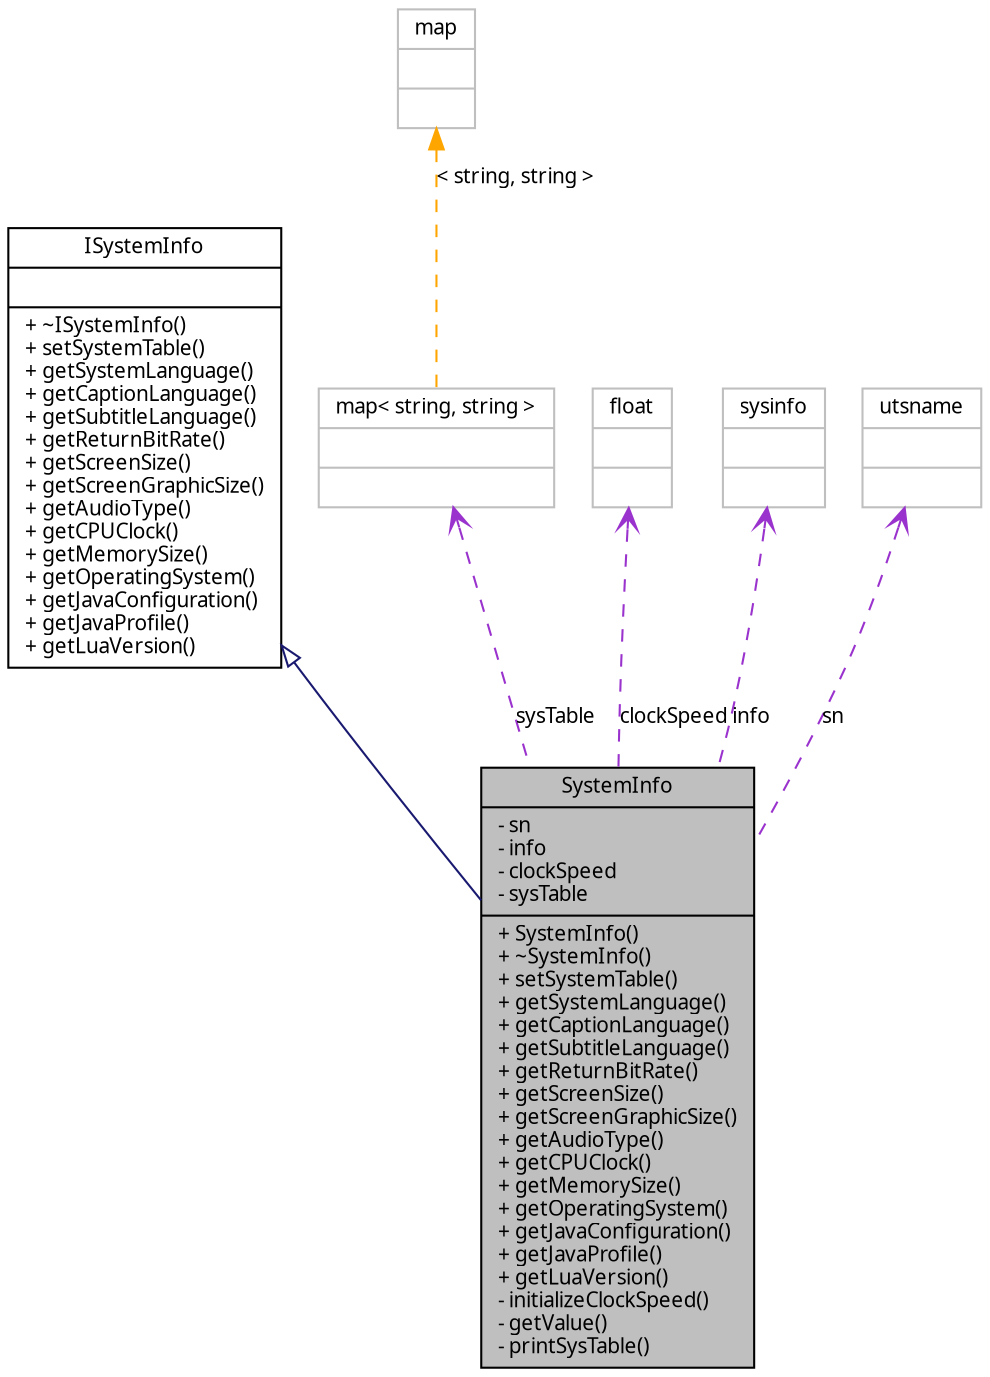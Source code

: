 digraph G
{
  edge [fontname="FreeSans.ttf",fontsize=10,labelfontname="FreeSans.ttf",labelfontsize=10];
  node [fontname="FreeSans.ttf",fontsize=10,shape=record];
  Node1 [label="{SystemInfo\n|- sn\l- info\l- clockSpeed\l- sysTable\l|+ SystemInfo()\l+ ~SystemInfo()\l+ setSystemTable()\l+ getSystemLanguage()\l+ getCaptionLanguage()\l+ getSubtitleLanguage()\l+ getReturnBitRate()\l+ getScreenSize()\l+ getScreenGraphicSize()\l+ getAudioType()\l+ getCPUClock()\l+ getMemorySize()\l+ getOperatingSystem()\l+ getJavaConfiguration()\l+ getJavaProfile()\l+ getLuaVersion()\l- initializeClockSpeed()\l- getValue()\l- printSysTable()\l}",height=0.2,width=0.4,color="black", fillcolor="grey75", style="filled" fontcolor="black"];
  Node2 -> Node1 [dir=back,color="midnightblue",fontsize=10,style="solid",arrowtail="empty",fontname="FreeSans.ttf"];
  Node2 [label="{ISystemInfo\n||+ ~ISystemInfo()\l+ setSystemTable()\l+ getSystemLanguage()\l+ getCaptionLanguage()\l+ getSubtitleLanguage()\l+ getReturnBitRate()\l+ getScreenSize()\l+ getScreenGraphicSize()\l+ getAudioType()\l+ getCPUClock()\l+ getMemorySize()\l+ getOperatingSystem()\l+ getJavaConfiguration()\l+ getJavaProfile()\l+ getLuaVersion()\l}",height=0.2,width=0.4,color="black", fillcolor="white", style="filled",URL="$classbr_1_1pucrio_1_1telemidia_1_1ginga_1_1core_1_1contextmanager_1_1ISystemInfo.html"];
  Node3 -> Node1 [dir=back,color="darkorchid3",fontsize=10,style="dashed",label="sysTable",arrowtail="open",fontname="FreeSans.ttf"];
  Node3 [label="{map\< string, string \>\n||}",height=0.2,width=0.4,color="grey75", fillcolor="white", style="filled"];
  Node4 -> Node3 [dir=back,color="orange",fontsize=10,style="dashed",label="\< string, string \>",fontname="FreeSans.ttf"];
  Node4 [label="{map\n||}",height=0.2,width=0.4,color="grey75", fillcolor="white", style="filled",tooltip="STL class."];
  Node5 -> Node1 [dir=back,color="darkorchid3",fontsize=10,style="dashed",label="clockSpeed",arrowtail="open",fontname="FreeSans.ttf"];
  Node5 [label="{float\n||}",height=0.2,width=0.4,color="grey75", fillcolor="white", style="filled"];
  Node6 -> Node1 [dir=back,color="darkorchid3",fontsize=10,style="dashed",label="info",arrowtail="open",fontname="FreeSans.ttf"];
  Node6 [label="{sysinfo\n||}",height=0.2,width=0.4,color="grey75", fillcolor="white", style="filled"];
  Node7 -> Node1 [dir=back,color="darkorchid3",fontsize=10,style="dashed",label="sn",arrowtail="open",fontname="FreeSans.ttf"];
  Node7 [label="{utsname\n||}",height=0.2,width=0.4,color="grey75", fillcolor="white", style="filled"];
}
